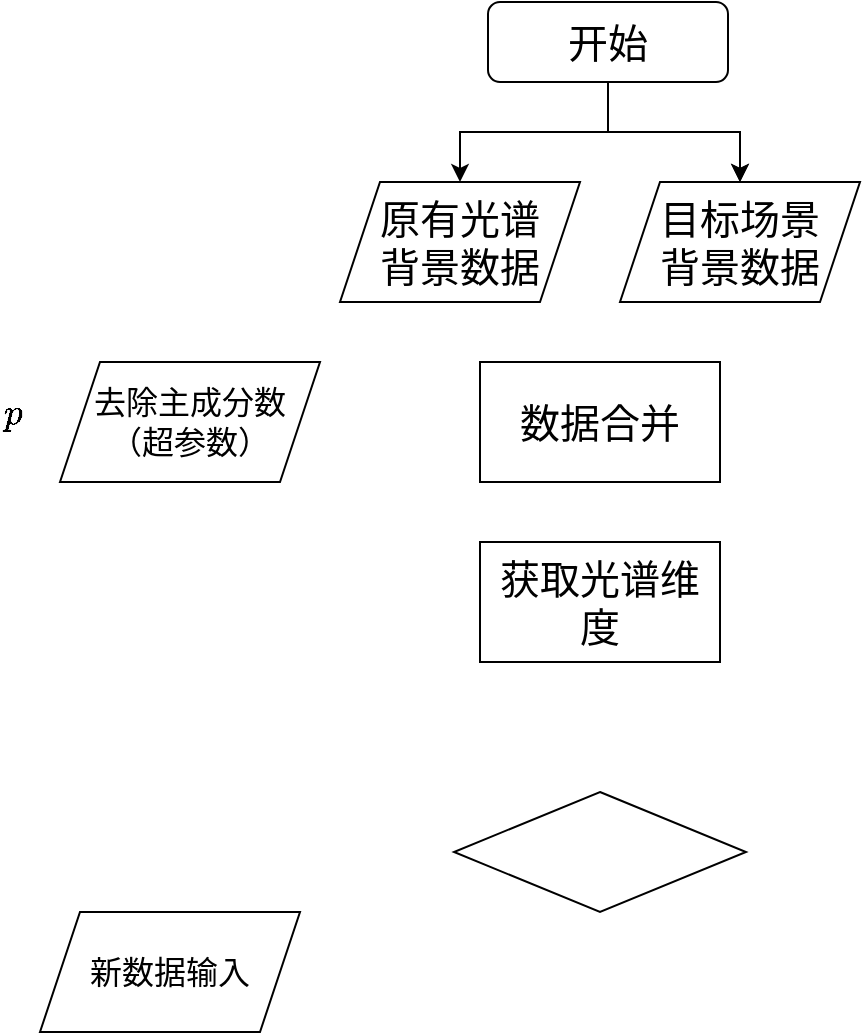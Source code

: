 <mxfile version="24.7.12">
  <diagram id="C5RBs43oDa-KdzZeNtuy" name="Page-1">
    <mxGraphModel dx="1434" dy="772" grid="1" gridSize="10" guides="1" tooltips="1" connect="1" arrows="1" fold="1" page="1" pageScale="1" pageWidth="827" pageHeight="1169" math="1" shadow="0">
      <root>
        <mxCell id="WIyWlLk6GJQsqaUBKTNV-0" />
        <mxCell id="WIyWlLk6GJQsqaUBKTNV-1" parent="WIyWlLk6GJQsqaUBKTNV-0" />
        <mxCell id="JV-vYrOSxjepAwK-vZPS-3" value="" style="edgeStyle=orthogonalEdgeStyle;rounded=0;orthogonalLoop=1;jettySize=auto;html=1;" edge="1" parent="WIyWlLk6GJQsqaUBKTNV-1" source="JV-vYrOSxjepAwK-vZPS-0" target="JV-vYrOSxjepAwK-vZPS-2">
          <mxGeometry relative="1" as="geometry" />
        </mxCell>
        <mxCell id="JV-vYrOSxjepAwK-vZPS-4" value="" style="edgeStyle=orthogonalEdgeStyle;rounded=0;orthogonalLoop=1;jettySize=auto;html=1;" edge="1" parent="WIyWlLk6GJQsqaUBKTNV-1" source="JV-vYrOSxjepAwK-vZPS-0" target="JV-vYrOSxjepAwK-vZPS-2">
          <mxGeometry relative="1" as="geometry" />
        </mxCell>
        <mxCell id="JV-vYrOSxjepAwK-vZPS-5" style="edgeStyle=orthogonalEdgeStyle;rounded=0;orthogonalLoop=1;jettySize=auto;html=1;exitX=0.5;exitY=1;exitDx=0;exitDy=0;entryX=0.5;entryY=0;entryDx=0;entryDy=0;" edge="1" parent="WIyWlLk6GJQsqaUBKTNV-1" source="JV-vYrOSxjepAwK-vZPS-0" target="JV-vYrOSxjepAwK-vZPS-1">
          <mxGeometry relative="1" as="geometry" />
        </mxCell>
        <mxCell id="JV-vYrOSxjepAwK-vZPS-0" value="开始" style="rounded=1;whiteSpace=wrap;html=1;fontFamily=仿宋;fontSize=20;" vertex="1" parent="WIyWlLk6GJQsqaUBKTNV-1">
          <mxGeometry x="294" y="130" width="120" height="40" as="geometry" />
        </mxCell>
        <mxCell id="JV-vYrOSxjepAwK-vZPS-1" value="原有光谱&lt;div style=&quot;font-size: 20px;&quot;&gt;背景数据&lt;/div&gt;" style="shape=parallelogram;perimeter=parallelogramPerimeter;whiteSpace=wrap;html=1;fixedSize=1;fontFamily=仿宋;fontSize=20;" vertex="1" parent="WIyWlLk6GJQsqaUBKTNV-1">
          <mxGeometry x="220" y="220" width="120" height="60" as="geometry" />
        </mxCell>
        <mxCell id="JV-vYrOSxjepAwK-vZPS-2" value="目标场景&lt;div style=&quot;font-size: 20px;&quot;&gt;背景数据&lt;/div&gt;" style="shape=parallelogram;perimeter=parallelogramPerimeter;whiteSpace=wrap;html=1;fixedSize=1;fontFamily=仿宋;fontSize=20;" vertex="1" parent="WIyWlLk6GJQsqaUBKTNV-1">
          <mxGeometry x="360" y="220" width="120" height="60" as="geometry" />
        </mxCell>
        <mxCell id="JV-vYrOSxjepAwK-vZPS-6" value="&lt;font style=&quot;font-size: 16px;&quot; face=&quot;仿宋&quot;&gt;去除主成分数&lt;/font&gt;&lt;div&gt;&lt;font style=&quot;font-size: 16px;&quot; face=&quot;仿宋&quot;&gt;（超参数）&lt;/font&gt;&lt;/div&gt;" style="shape=parallelogram;perimeter=parallelogramPerimeter;whiteSpace=wrap;html=1;fixedSize=1;" vertex="1" parent="WIyWlLk6GJQsqaUBKTNV-1">
          <mxGeometry x="80" y="310" width="130" height="60" as="geometry" />
        </mxCell>
        <mxCell id="JV-vYrOSxjepAwK-vZPS-7" value="&lt;span style=&quot;color: rgb(0, 0, 0); font-family: 仿宋; font-size: 18px; font-style: normal; font-variant-ligatures: normal; font-variant-caps: normal; font-weight: 400; letter-spacing: normal; orphans: 2; text-align: center; text-indent: 0px; text-transform: none; widows: 2; word-spacing: 0px; -webkit-text-stroke-width: 0px; white-space: normal; background-color: rgb(251, 251, 251); text-decoration-thickness: initial; text-decoration-style: initial; text-decoration-color: initial; float: none; display: inline !important;&quot;&gt;$$p$$&lt;/span&gt;" style="text;whiteSpace=wrap;html=1;fontSize=18;" vertex="1" parent="WIyWlLk6GJQsqaUBKTNV-1">
          <mxGeometry x="50" y="300" width="30" height="50" as="geometry" />
        </mxCell>
        <mxCell id="JV-vYrOSxjepAwK-vZPS-8" value="数据合并" style="rounded=0;whiteSpace=wrap;html=1;fontSize=20;fontFamily=仿宋;" vertex="1" parent="WIyWlLk6GJQsqaUBKTNV-1">
          <mxGeometry x="290" y="310" width="120" height="60" as="geometry" />
        </mxCell>
        <mxCell id="JV-vYrOSxjepAwK-vZPS-9" value="获取光谱维度" style="rounded=0;whiteSpace=wrap;html=1;fontSize=20;fontFamily=仿宋;" vertex="1" parent="WIyWlLk6GJQsqaUBKTNV-1">
          <mxGeometry x="290" y="400" width="120" height="60" as="geometry" />
        </mxCell>
        <mxCell id="JV-vYrOSxjepAwK-vZPS-11" value="&lt;font face=&quot;仿宋&quot;&gt;&lt;span style=&quot;font-size: 16px;&quot;&gt;新数据输入&lt;/span&gt;&lt;/font&gt;" style="shape=parallelogram;perimeter=parallelogramPerimeter;whiteSpace=wrap;html=1;fixedSize=1;" vertex="1" parent="WIyWlLk6GJQsqaUBKTNV-1">
          <mxGeometry x="70" y="585" width="130" height="60" as="geometry" />
        </mxCell>
        <mxCell id="JV-vYrOSxjepAwK-vZPS-12" value="" style="rhombus;whiteSpace=wrap;html=1;" vertex="1" parent="WIyWlLk6GJQsqaUBKTNV-1">
          <mxGeometry x="277" y="525" width="146" height="60" as="geometry" />
        </mxCell>
      </root>
    </mxGraphModel>
  </diagram>
</mxfile>
